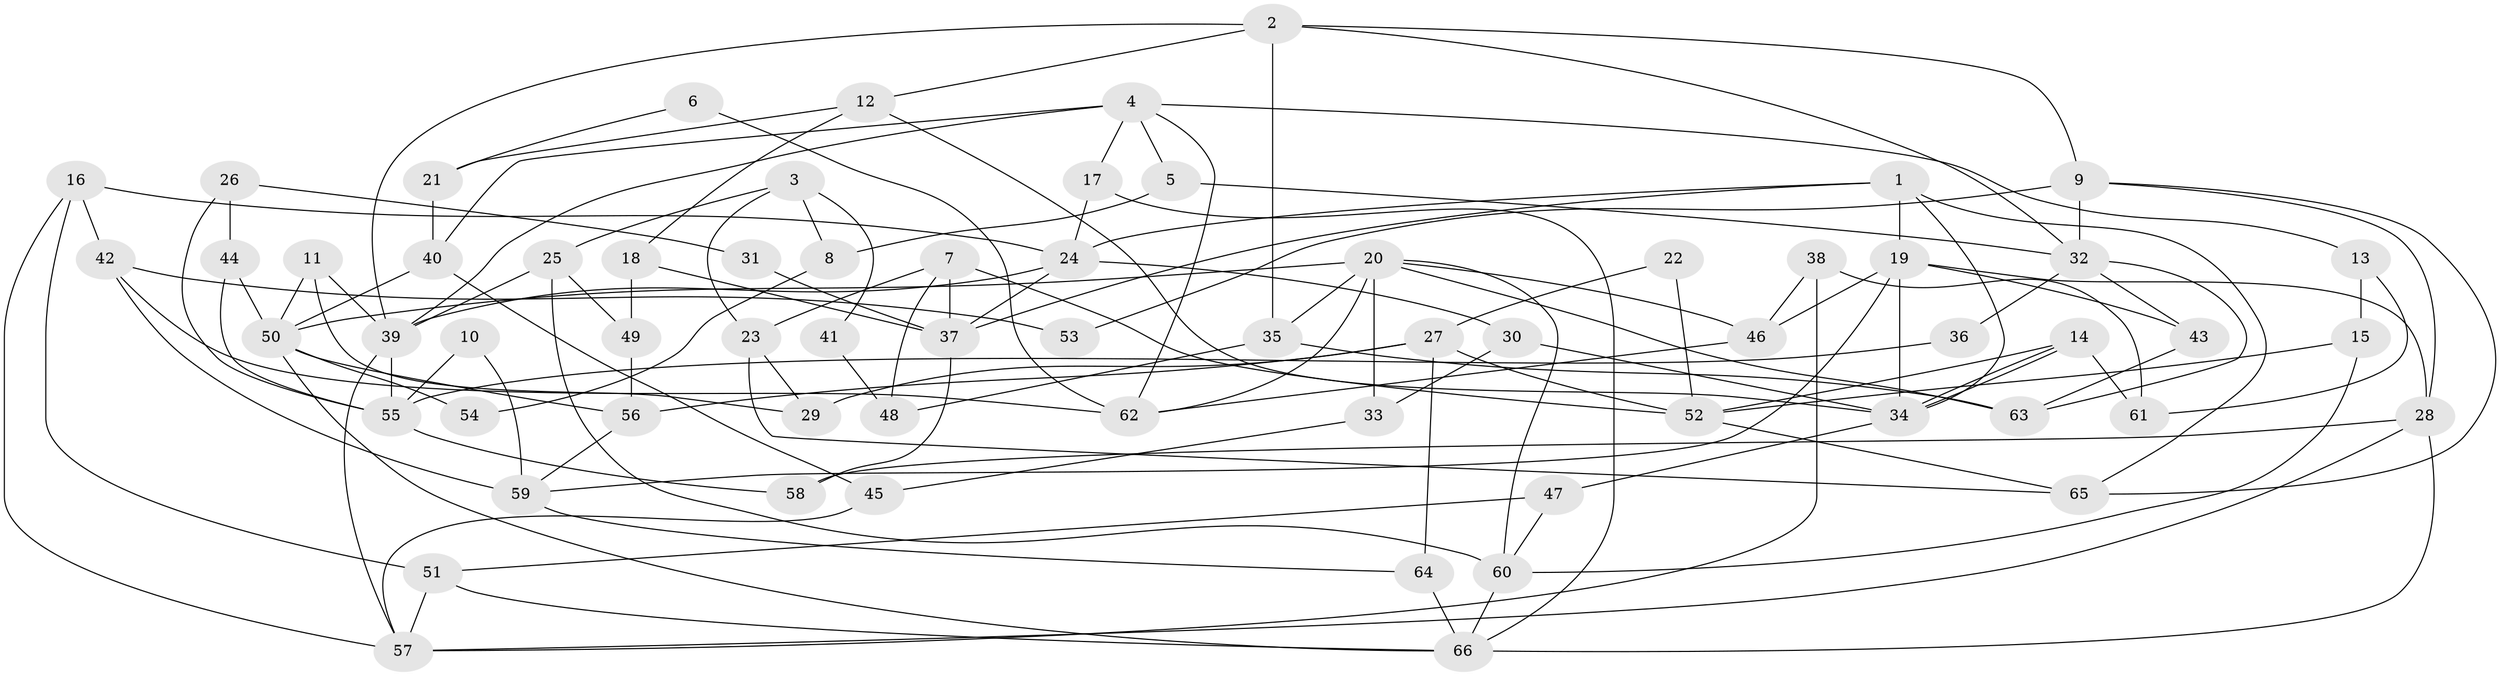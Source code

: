 // Generated by graph-tools (version 1.1) at 2025/50/03/09/25 03:50:02]
// undirected, 66 vertices, 132 edges
graph export_dot {
graph [start="1"]
  node [color=gray90,style=filled];
  1;
  2;
  3;
  4;
  5;
  6;
  7;
  8;
  9;
  10;
  11;
  12;
  13;
  14;
  15;
  16;
  17;
  18;
  19;
  20;
  21;
  22;
  23;
  24;
  25;
  26;
  27;
  28;
  29;
  30;
  31;
  32;
  33;
  34;
  35;
  36;
  37;
  38;
  39;
  40;
  41;
  42;
  43;
  44;
  45;
  46;
  47;
  48;
  49;
  50;
  51;
  52;
  53;
  54;
  55;
  56;
  57;
  58;
  59;
  60;
  61;
  62;
  63;
  64;
  65;
  66;
  1 -- 65;
  1 -- 34;
  1 -- 19;
  1 -- 24;
  1 -- 37;
  2 -- 39;
  2 -- 32;
  2 -- 9;
  2 -- 12;
  2 -- 35;
  3 -- 23;
  3 -- 25;
  3 -- 8;
  3 -- 41;
  4 -- 17;
  4 -- 39;
  4 -- 5;
  4 -- 13;
  4 -- 40;
  4 -- 62;
  5 -- 32;
  5 -- 8;
  6 -- 62;
  6 -- 21;
  7 -- 37;
  7 -- 52;
  7 -- 23;
  7 -- 48;
  8 -- 54;
  9 -- 28;
  9 -- 32;
  9 -- 53;
  9 -- 65;
  10 -- 55;
  10 -- 59;
  11 -- 50;
  11 -- 39;
  11 -- 29;
  12 -- 34;
  12 -- 18;
  12 -- 21;
  13 -- 15;
  13 -- 61;
  14 -- 61;
  14 -- 34;
  14 -- 34;
  14 -- 52;
  15 -- 60;
  15 -- 52;
  16 -- 42;
  16 -- 24;
  16 -- 51;
  16 -- 57;
  17 -- 66;
  17 -- 24;
  18 -- 37;
  18 -- 49;
  19 -- 34;
  19 -- 28;
  19 -- 43;
  19 -- 46;
  19 -- 59;
  20 -- 63;
  20 -- 62;
  20 -- 33;
  20 -- 35;
  20 -- 46;
  20 -- 50;
  20 -- 60;
  21 -- 40;
  22 -- 52;
  22 -- 27;
  23 -- 65;
  23 -- 29;
  24 -- 39;
  24 -- 30;
  24 -- 37;
  25 -- 60;
  25 -- 49;
  25 -- 39;
  26 -- 44;
  26 -- 55;
  26 -- 31;
  27 -- 64;
  27 -- 29;
  27 -- 52;
  27 -- 56;
  28 -- 66;
  28 -- 57;
  28 -- 58;
  30 -- 33;
  30 -- 34;
  31 -- 37;
  32 -- 43;
  32 -- 36;
  32 -- 63;
  33 -- 45;
  34 -- 47;
  35 -- 48;
  35 -- 63;
  36 -- 55;
  37 -- 58;
  38 -- 57;
  38 -- 46;
  38 -- 61;
  39 -- 57;
  39 -- 55;
  40 -- 50;
  40 -- 45;
  41 -- 48;
  42 -- 59;
  42 -- 62;
  42 -- 53;
  43 -- 63;
  44 -- 55;
  44 -- 50;
  45 -- 57;
  46 -- 62;
  47 -- 51;
  47 -- 60;
  49 -- 56;
  50 -- 66;
  50 -- 54;
  50 -- 56;
  51 -- 57;
  51 -- 66;
  52 -- 65;
  55 -- 58;
  56 -- 59;
  59 -- 64;
  60 -- 66;
  64 -- 66;
}
